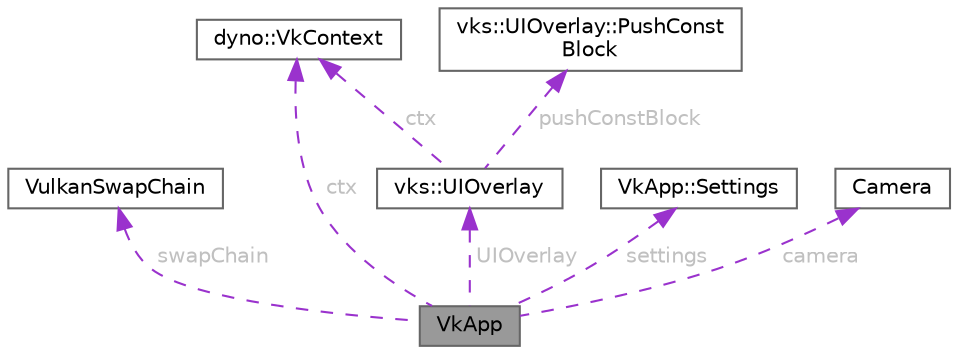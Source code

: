 digraph "VkApp"
{
 // LATEX_PDF_SIZE
  bgcolor="transparent";
  edge [fontname=Helvetica,fontsize=10,labelfontname=Helvetica,labelfontsize=10];
  node [fontname=Helvetica,fontsize=10,shape=box,height=0.2,width=0.4];
  Node1 [id="Node000001",label="VkApp",height=0.2,width=0.4,color="gray40", fillcolor="grey60", style="filled", fontcolor="black",tooltip=" "];
  Node2 -> Node1 [id="edge1_Node000001_Node000002",dir="back",color="darkorchid3",style="dashed",tooltip=" ",label=" swapChain",fontcolor="grey" ];
  Node2 [id="Node000002",label="VulkanSwapChain",height=0.2,width=0.4,color="gray40", fillcolor="white", style="filled",URL="$class_vulkan_swap_chain.html",tooltip=" "];
  Node3 -> Node1 [id="edge2_Node000001_Node000003",dir="back",color="darkorchid3",style="dashed",tooltip=" ",label=" UIOverlay",fontcolor="grey" ];
  Node3 [id="Node000003",label="vks::UIOverlay",height=0.2,width=0.4,color="gray40", fillcolor="white", style="filled",URL="$classvks_1_1_u_i_overlay.html",tooltip=" "];
  Node4 -> Node3 [id="edge3_Node000003_Node000004",dir="back",color="darkorchid3",style="dashed",tooltip=" ",label=" ctx",fontcolor="grey" ];
  Node4 [id="Node000004",label="dyno::VkContext",height=0.2,width=0.4,color="gray40", fillcolor="white", style="filled",URL="$classdyno_1_1_vk_context.html",tooltip=" "];
  Node5 -> Node3 [id="edge4_Node000003_Node000005",dir="back",color="darkorchid3",style="dashed",tooltip=" ",label=" pushConstBlock",fontcolor="grey" ];
  Node5 [id="Node000005",label="vks::UIOverlay::PushConst\lBlock",height=0.2,width=0.4,color="gray40", fillcolor="white", style="filled",URL="$structvks_1_1_u_i_overlay_1_1_push_const_block.html",tooltip=" "];
  Node4 -> Node1 [id="edge5_Node000001_Node000004",dir="back",color="darkorchid3",style="dashed",tooltip=" ",label=" ctx",fontcolor="grey" ];
  Node6 -> Node1 [id="edge6_Node000001_Node000006",dir="back",color="darkorchid3",style="dashed",tooltip=" ",label=" settings",fontcolor="grey" ];
  Node6 [id="Node000006",label="VkApp::Settings",height=0.2,width=0.4,color="gray40", fillcolor="white", style="filled",URL="$struct_vk_app_1_1_settings.html",tooltip="Example settings that can be changed e.g. by command line arguments."];
  Node7 -> Node1 [id="edge7_Node000001_Node000007",dir="back",color="darkorchid3",style="dashed",tooltip=" ",label=" camera",fontcolor="grey" ];
  Node7 [id="Node000007",label="Camera",height=0.2,width=0.4,color="gray40", fillcolor="white", style="filled",URL="$class_camera.html",tooltip=" "];
}
